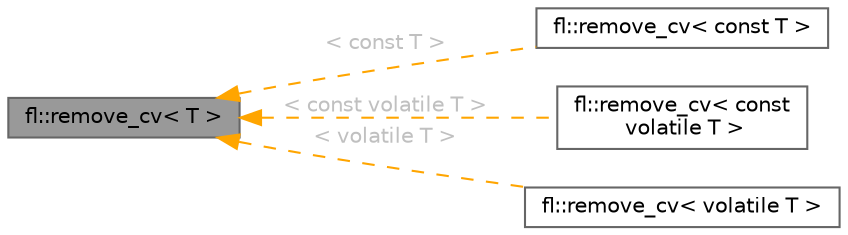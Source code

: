 digraph "fl::remove_cv&lt; T &gt;"
{
 // INTERACTIVE_SVG=YES
 // LATEX_PDF_SIZE
  bgcolor="transparent";
  edge [fontname=Helvetica,fontsize=10,labelfontname=Helvetica,labelfontsize=10];
  node [fontname=Helvetica,fontsize=10,shape=box,height=0.2,width=0.4];
  rankdir="LR";
  Node1 [id="Node000001",label="fl::remove_cv\< T \>",height=0.2,width=0.4,color="gray40", fillcolor="grey60", style="filled", fontcolor="black",tooltip=" "];
  Node1 -> Node2 [id="edge1_Node000001_Node000002",dir="back",color="orange",style="dashed",tooltip=" ",label=" \< const T \>",fontcolor="grey" ];
  Node2 [id="Node000002",label="fl::remove_cv\< const T \>",height=0.2,width=0.4,color="gray40", fillcolor="white", style="filled",URL="$d4/d36/namespacefl.html#dc/db7/structfl_1_1remove__cv_3_01const_01_t_01_4",tooltip=" "];
  Node1 -> Node3 [id="edge2_Node000001_Node000003",dir="back",color="orange",style="dashed",tooltip=" ",label=" \< const volatile T \>",fontcolor="grey" ];
  Node3 [id="Node000003",label="fl::remove_cv\< const\l volatile T \>",height=0.2,width=0.4,color="gray40", fillcolor="white", style="filled",URL="$d4/d36/namespacefl.html#dd/d13/structfl_1_1remove__cv_3_01const_01volatile_01_t_01_4",tooltip=" "];
  Node1 -> Node4 [id="edge3_Node000001_Node000004",dir="back",color="orange",style="dashed",tooltip=" ",label=" \< volatile T \>",fontcolor="grey" ];
  Node4 [id="Node000004",label="fl::remove_cv\< volatile T \>",height=0.2,width=0.4,color="gray40", fillcolor="white", style="filled",URL="$d4/d36/namespacefl.html#d0/d93/structfl_1_1remove__cv_3_01volatile_01_t_01_4",tooltip=" "];
}
